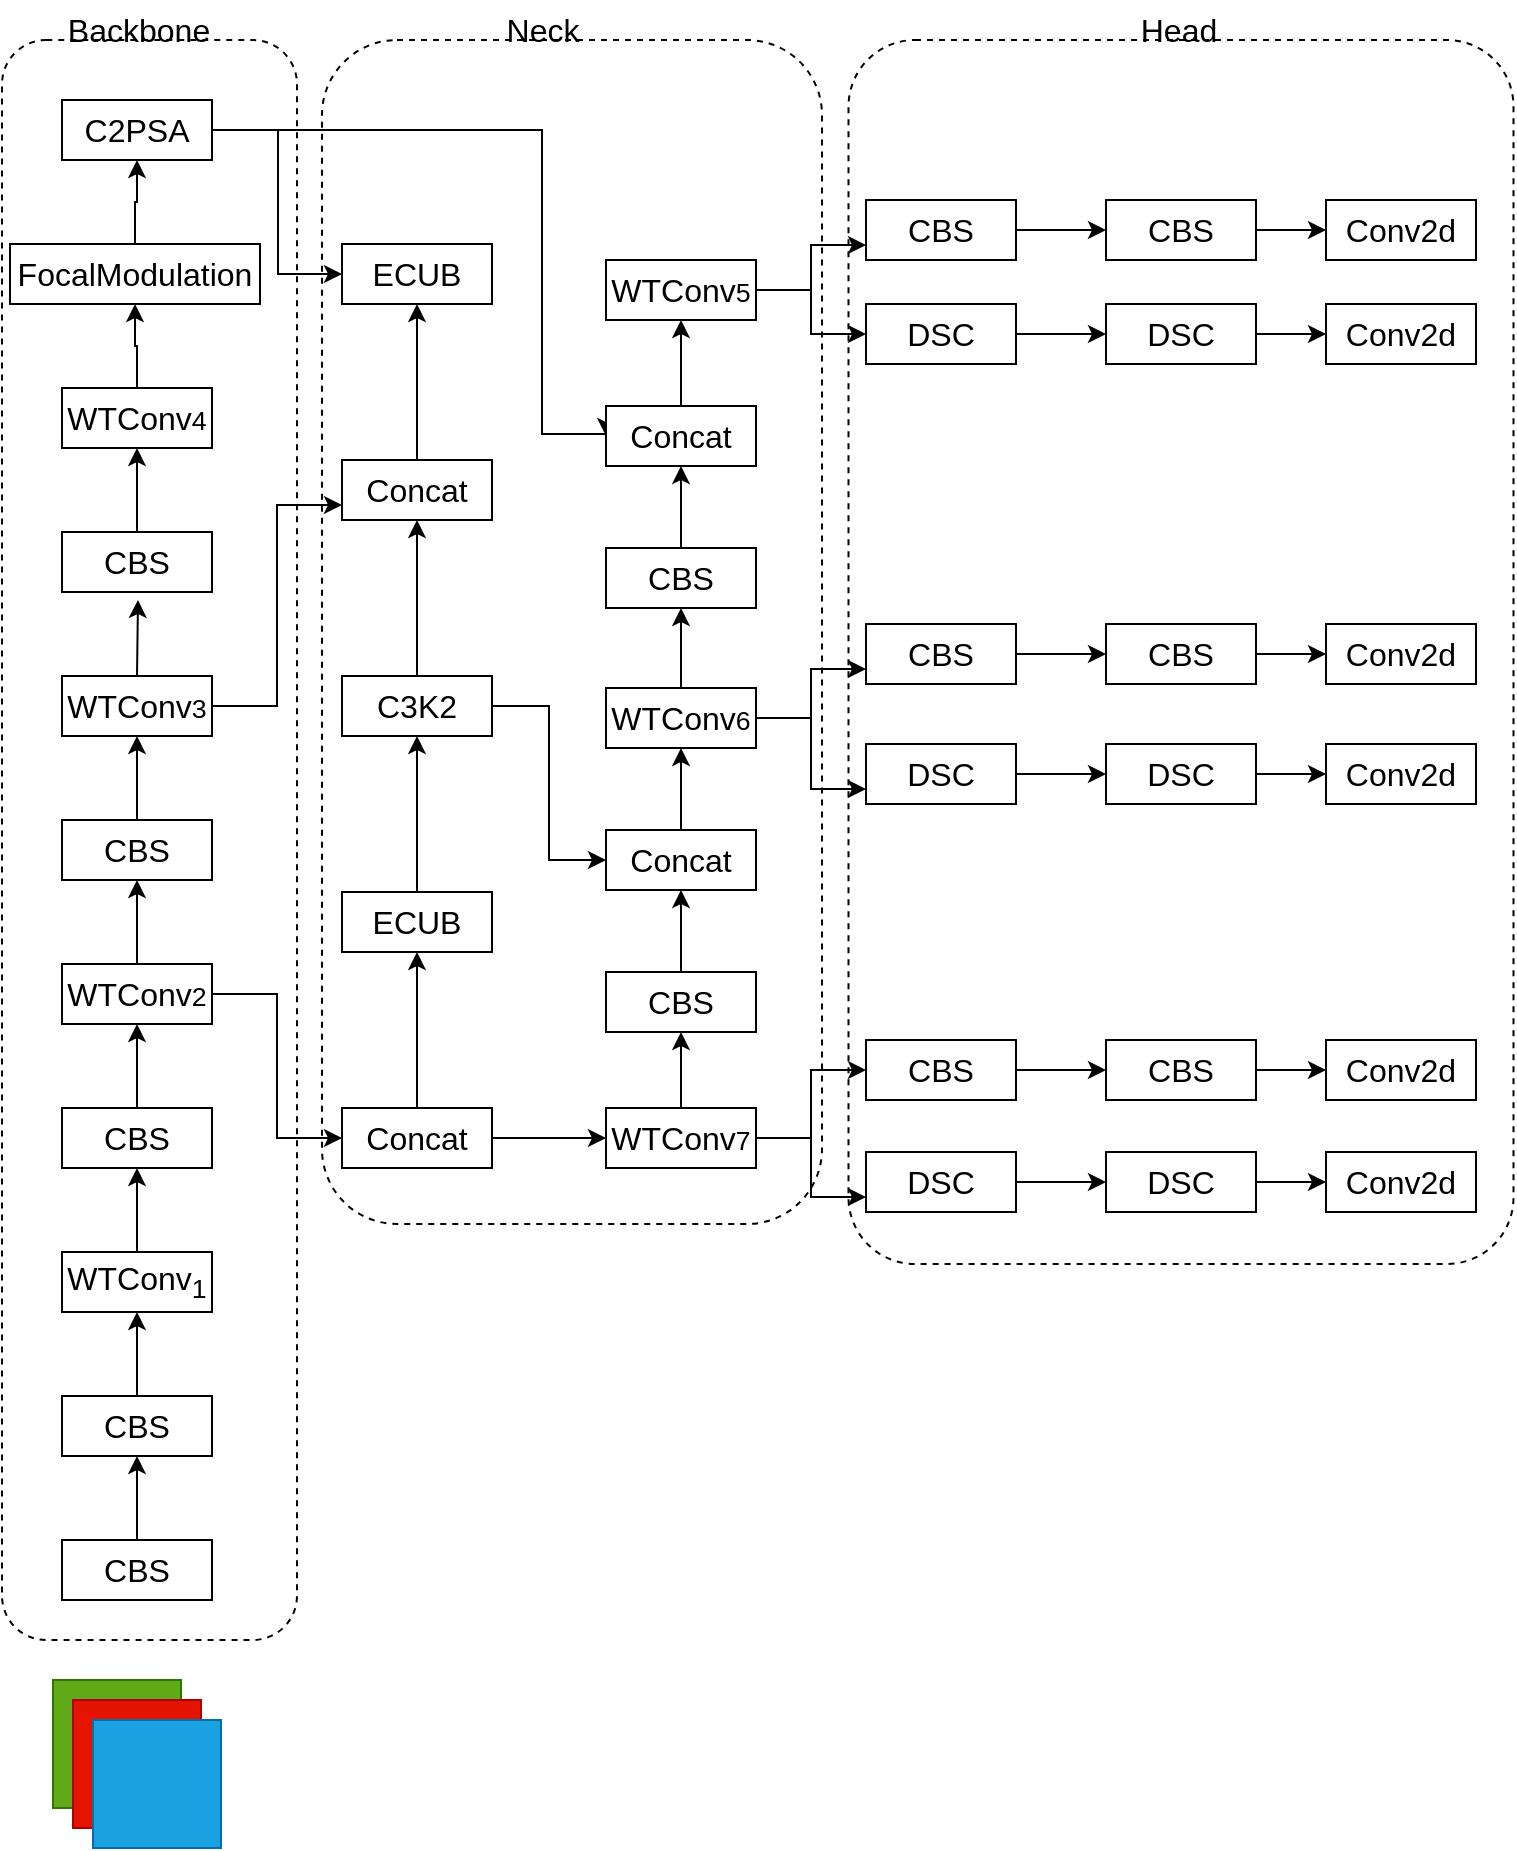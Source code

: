 <mxfile version="26.0.16">
  <diagram name="第 1 页" id="ourI1YcCHOoMs6YP5m4L">
    <mxGraphModel dx="2389" dy="1253" grid="1" gridSize="10" guides="1" tooltips="1" connect="1" arrows="1" fold="1" page="1" pageScale="1" pageWidth="827" pageHeight="1169" math="0" shadow="0">
      <root>
        <mxCell id="0" />
        <mxCell id="1" parent="0" />
        <mxCell id="wW0475eGNuNr2B9IRAAF-134" value="" style="rounded=1;whiteSpace=wrap;html=1;fillColor=none;dashed=1;arcSize=10;" vertex="1" parent="1">
          <mxGeometry x="462.25" y="148" width="332.5" height="612" as="geometry" />
        </mxCell>
        <mxCell id="wW0475eGNuNr2B9IRAAF-133" value="" style="rounded=1;whiteSpace=wrap;html=1;fillColor=none;dashed=1;" vertex="1" parent="1">
          <mxGeometry x="199" y="148" width="250" height="592" as="geometry" />
        </mxCell>
        <mxCell id="wW0475eGNuNr2B9IRAAF-23" value="" style="rounded=1;whiteSpace=wrap;html=1;fillColor=none;dashed=1;" vertex="1" parent="1">
          <mxGeometry x="39" y="148" width="147.5" height="800" as="geometry" />
        </mxCell>
        <mxCell id="wW0475eGNuNr2B9IRAAF-55" style="edgeStyle=orthogonalEdgeStyle;rounded=0;orthogonalLoop=1;jettySize=auto;html=1;entryX=0;entryY=0.5;entryDx=0;entryDy=0;" edge="1" parent="1" source="wW0475eGNuNr2B9IRAAF-1" target="wW0475eGNuNr2B9IRAAF-24">
          <mxGeometry relative="1" as="geometry">
            <Array as="points">
              <mxPoint x="177" y="193" />
              <mxPoint x="177" y="265" />
            </Array>
          </mxGeometry>
        </mxCell>
        <mxCell id="wW0475eGNuNr2B9IRAAF-56" style="edgeStyle=orthogonalEdgeStyle;rounded=0;orthogonalLoop=1;jettySize=auto;html=1;entryX=0;entryY=0.5;entryDx=0;entryDy=0;" edge="1" parent="1" source="wW0475eGNuNr2B9IRAAF-1" target="wW0475eGNuNr2B9IRAAF-47">
          <mxGeometry relative="1" as="geometry">
            <Array as="points">
              <mxPoint x="309" y="193" />
              <mxPoint x="309" y="345" />
            </Array>
          </mxGeometry>
        </mxCell>
        <mxCell id="wW0475eGNuNr2B9IRAAF-1" value="C2PSA" style="rounded=0;whiteSpace=wrap;html=1;fontSize=16;" vertex="1" parent="1">
          <mxGeometry x="69" y="178" width="75" height="30" as="geometry" />
        </mxCell>
        <mxCell id="wW0475eGNuNr2B9IRAAF-21" value="" style="edgeStyle=orthogonalEdgeStyle;rounded=0;orthogonalLoop=1;jettySize=auto;html=1;" edge="1" parent="1" source="wW0475eGNuNr2B9IRAAF-2" target="wW0475eGNuNr2B9IRAAF-1">
          <mxGeometry relative="1" as="geometry" />
        </mxCell>
        <mxCell id="wW0475eGNuNr2B9IRAAF-2" value="FocalModulation" style="rounded=0;whiteSpace=wrap;html=1;fontSize=16;" vertex="1" parent="1">
          <mxGeometry x="43" y="250" width="125" height="30" as="geometry" />
        </mxCell>
        <mxCell id="wW0475eGNuNr2B9IRAAF-20" value="" style="edgeStyle=orthogonalEdgeStyle;rounded=0;orthogonalLoop=1;jettySize=auto;html=1;" edge="1" parent="1" source="wW0475eGNuNr2B9IRAAF-3" target="wW0475eGNuNr2B9IRAAF-2">
          <mxGeometry relative="1" as="geometry" />
        </mxCell>
        <mxCell id="wW0475eGNuNr2B9IRAAF-3" value="WTConv&lt;span style=&quot;font-size: 13.333px;&quot;&gt;4&lt;/span&gt;" style="rounded=0;whiteSpace=wrap;html=1;fontSize=16;" vertex="1" parent="1">
          <mxGeometry x="69" y="322" width="75" height="30" as="geometry" />
        </mxCell>
        <mxCell id="wW0475eGNuNr2B9IRAAF-19" value="" style="edgeStyle=orthogonalEdgeStyle;rounded=0;orthogonalLoop=1;jettySize=auto;html=1;" edge="1" parent="1" source="wW0475eGNuNr2B9IRAAF-4" target="wW0475eGNuNr2B9IRAAF-3">
          <mxGeometry relative="1" as="geometry" />
        </mxCell>
        <mxCell id="wW0475eGNuNr2B9IRAAF-4" value="CBS" style="rounded=0;whiteSpace=wrap;html=1;fontSize=16;" vertex="1" parent="1">
          <mxGeometry x="69" y="394" width="75" height="30" as="geometry" />
        </mxCell>
        <mxCell id="wW0475eGNuNr2B9IRAAF-18" style="edgeStyle=orthogonalEdgeStyle;rounded=0;orthogonalLoop=1;jettySize=auto;html=1;exitX=0.5;exitY=0;exitDx=0;exitDy=0;" edge="1" parent="1" source="wW0475eGNuNr2B9IRAAF-5">
          <mxGeometry relative="1" as="geometry">
            <mxPoint x="107" y="428" as="targetPoint" />
          </mxGeometry>
        </mxCell>
        <mxCell id="wW0475eGNuNr2B9IRAAF-54" style="edgeStyle=orthogonalEdgeStyle;rounded=0;orthogonalLoop=1;jettySize=auto;html=1;entryX=0;entryY=0.75;entryDx=0;entryDy=0;" edge="1" parent="1" source="wW0475eGNuNr2B9IRAAF-5" target="wW0475eGNuNr2B9IRAAF-26">
          <mxGeometry relative="1" as="geometry" />
        </mxCell>
        <mxCell id="wW0475eGNuNr2B9IRAAF-5" value="WTConv&lt;span style=&quot;font-size: 13.333px;&quot;&gt;3&lt;/span&gt;" style="rounded=0;whiteSpace=wrap;html=1;fontSize=16;" vertex="1" parent="1">
          <mxGeometry x="69" y="466" width="75" height="30" as="geometry" />
        </mxCell>
        <mxCell id="wW0475eGNuNr2B9IRAAF-17" style="edgeStyle=orthogonalEdgeStyle;rounded=0;orthogonalLoop=1;jettySize=auto;html=1;exitX=0.5;exitY=0;exitDx=0;exitDy=0;" edge="1" parent="1" source="wW0475eGNuNr2B9IRAAF-6" target="wW0475eGNuNr2B9IRAAF-5">
          <mxGeometry relative="1" as="geometry" />
        </mxCell>
        <mxCell id="wW0475eGNuNr2B9IRAAF-6" value="CBS" style="rounded=0;whiteSpace=wrap;html=1;fontSize=16;" vertex="1" parent="1">
          <mxGeometry x="69" y="538" width="75" height="30" as="geometry" />
        </mxCell>
        <mxCell id="wW0475eGNuNr2B9IRAAF-16" style="edgeStyle=orthogonalEdgeStyle;rounded=0;orthogonalLoop=1;jettySize=auto;html=1;exitX=0.5;exitY=0;exitDx=0;exitDy=0;entryX=0.5;entryY=1;entryDx=0;entryDy=0;" edge="1" parent="1" source="wW0475eGNuNr2B9IRAAF-7" target="wW0475eGNuNr2B9IRAAF-6">
          <mxGeometry relative="1" as="geometry" />
        </mxCell>
        <mxCell id="wW0475eGNuNr2B9IRAAF-53" style="edgeStyle=orthogonalEdgeStyle;rounded=0;orthogonalLoop=1;jettySize=auto;html=1;exitX=1;exitY=0.5;exitDx=0;exitDy=0;entryX=0;entryY=0.5;entryDx=0;entryDy=0;" edge="1" parent="1" source="wW0475eGNuNr2B9IRAAF-7" target="wW0475eGNuNr2B9IRAAF-36">
          <mxGeometry relative="1" as="geometry" />
        </mxCell>
        <mxCell id="wW0475eGNuNr2B9IRAAF-7" value="WTConv&lt;span style=&quot;font-size: 13.333px;&quot;&gt;2&lt;/span&gt;" style="rounded=0;whiteSpace=wrap;html=1;fontSize=16;" vertex="1" parent="1">
          <mxGeometry x="69" y="610" width="75" height="30" as="geometry" />
        </mxCell>
        <mxCell id="wW0475eGNuNr2B9IRAAF-15" style="edgeStyle=orthogonalEdgeStyle;rounded=0;orthogonalLoop=1;jettySize=auto;html=1;exitX=0.5;exitY=0;exitDx=0;exitDy=0;entryX=0.5;entryY=1;entryDx=0;entryDy=0;" edge="1" parent="1" source="wW0475eGNuNr2B9IRAAF-8" target="wW0475eGNuNr2B9IRAAF-7">
          <mxGeometry relative="1" as="geometry" />
        </mxCell>
        <mxCell id="wW0475eGNuNr2B9IRAAF-8" value="CBS" style="rounded=0;whiteSpace=wrap;html=1;fontSize=16;" vertex="1" parent="1">
          <mxGeometry x="69" y="682" width="75" height="30" as="geometry" />
        </mxCell>
        <mxCell id="wW0475eGNuNr2B9IRAAF-14" style="edgeStyle=orthogonalEdgeStyle;rounded=0;orthogonalLoop=1;jettySize=auto;html=1;exitX=0.5;exitY=0;exitDx=0;exitDy=0;entryX=0.5;entryY=1;entryDx=0;entryDy=0;" edge="1" parent="1" source="wW0475eGNuNr2B9IRAAF-9" target="wW0475eGNuNr2B9IRAAF-8">
          <mxGeometry relative="1" as="geometry" />
        </mxCell>
        <mxCell id="wW0475eGNuNr2B9IRAAF-9" value="WTConv&lt;sub&gt;1&lt;/sub&gt;" style="rounded=0;whiteSpace=wrap;html=1;fontSize=16;" vertex="1" parent="1">
          <mxGeometry x="69" y="754" width="75" height="30" as="geometry" />
        </mxCell>
        <mxCell id="wW0475eGNuNr2B9IRAAF-13" style="edgeStyle=orthogonalEdgeStyle;rounded=0;orthogonalLoop=1;jettySize=auto;html=1;exitX=0.5;exitY=0;exitDx=0;exitDy=0;entryX=0.5;entryY=1;entryDx=0;entryDy=0;" edge="1" parent="1" source="wW0475eGNuNr2B9IRAAF-10" target="wW0475eGNuNr2B9IRAAF-9">
          <mxGeometry relative="1" as="geometry" />
        </mxCell>
        <mxCell id="wW0475eGNuNr2B9IRAAF-10" value="CBS" style="rounded=0;whiteSpace=wrap;html=1;fontSize=16;" vertex="1" parent="1">
          <mxGeometry x="69" y="826" width="75" height="30" as="geometry" />
        </mxCell>
        <mxCell id="wW0475eGNuNr2B9IRAAF-12" style="edgeStyle=orthogonalEdgeStyle;rounded=0;orthogonalLoop=1;jettySize=auto;html=1;exitX=0.5;exitY=0;exitDx=0;exitDy=0;entryX=0.5;entryY=1;entryDx=0;entryDy=0;" edge="1" parent="1" source="wW0475eGNuNr2B9IRAAF-11" target="wW0475eGNuNr2B9IRAAF-10">
          <mxGeometry relative="1" as="geometry" />
        </mxCell>
        <mxCell id="wW0475eGNuNr2B9IRAAF-11" value="CBS" style="rounded=0;whiteSpace=wrap;html=1;fontSize=16;" vertex="1" parent="1">
          <mxGeometry x="69" y="898" width="75" height="30" as="geometry" />
        </mxCell>
        <mxCell id="wW0475eGNuNr2B9IRAAF-24" value="ECUB" style="rounded=0;whiteSpace=wrap;html=1;fontSize=16;" vertex="1" parent="1">
          <mxGeometry x="209" y="250" width="75" height="30" as="geometry" />
        </mxCell>
        <mxCell id="wW0475eGNuNr2B9IRAAF-25" value="" style="edgeStyle=orthogonalEdgeStyle;rounded=0;orthogonalLoop=1;jettySize=auto;html=1;" edge="1" parent="1" source="wW0475eGNuNr2B9IRAAF-26" target="wW0475eGNuNr2B9IRAAF-24">
          <mxGeometry relative="1" as="geometry" />
        </mxCell>
        <mxCell id="wW0475eGNuNr2B9IRAAF-26" value="Concat" style="rounded=0;whiteSpace=wrap;html=1;fontSize=16;" vertex="1" parent="1">
          <mxGeometry x="209" y="358" width="75" height="30" as="geometry" />
        </mxCell>
        <mxCell id="wW0475eGNuNr2B9IRAAF-125" style="edgeStyle=orthogonalEdgeStyle;rounded=0;orthogonalLoop=1;jettySize=auto;html=1;entryX=0.5;entryY=1;entryDx=0;entryDy=0;" edge="1" parent="1" source="wW0475eGNuNr2B9IRAAF-28" target="wW0475eGNuNr2B9IRAAF-30">
          <mxGeometry relative="1" as="geometry" />
        </mxCell>
        <mxCell id="wW0475eGNuNr2B9IRAAF-28" value="CBS" style="rounded=0;whiteSpace=wrap;html=1;fontSize=16;" vertex="1" parent="1">
          <mxGeometry x="341" y="614" width="75" height="30" as="geometry" />
        </mxCell>
        <mxCell id="wW0475eGNuNr2B9IRAAF-120" value="" style="edgeStyle=orthogonalEdgeStyle;rounded=0;orthogonalLoop=1;jettySize=auto;html=1;" edge="1" parent="1" source="wW0475eGNuNr2B9IRAAF-30" target="wW0475eGNuNr2B9IRAAF-51">
          <mxGeometry relative="1" as="geometry" />
        </mxCell>
        <mxCell id="wW0475eGNuNr2B9IRAAF-30" value="Concat" style="rounded=0;whiteSpace=wrap;html=1;fontSize=16;" vertex="1" parent="1">
          <mxGeometry x="341" y="543" width="75" height="30" as="geometry" />
        </mxCell>
        <mxCell id="wW0475eGNuNr2B9IRAAF-31" style="edgeStyle=orthogonalEdgeStyle;rounded=0;orthogonalLoop=1;jettySize=auto;html=1;exitX=0.5;exitY=0;exitDx=0;exitDy=0;entryX=0.5;entryY=1;entryDx=0;entryDy=0;" edge="1" parent="1" source="wW0475eGNuNr2B9IRAAF-32" target="wW0475eGNuNr2B9IRAAF-26">
          <mxGeometry relative="1" as="geometry">
            <mxPoint x="247" y="500" as="targetPoint" />
          </mxGeometry>
        </mxCell>
        <mxCell id="wW0475eGNuNr2B9IRAAF-57" style="edgeStyle=orthogonalEdgeStyle;rounded=0;orthogonalLoop=1;jettySize=auto;html=1;entryX=0;entryY=0.5;entryDx=0;entryDy=0;" edge="1" parent="1" source="wW0475eGNuNr2B9IRAAF-32" target="wW0475eGNuNr2B9IRAAF-30">
          <mxGeometry relative="1" as="geometry" />
        </mxCell>
        <mxCell id="wW0475eGNuNr2B9IRAAF-32" value="C3K2" style="rounded=0;whiteSpace=wrap;html=1;fontSize=16;" vertex="1" parent="1">
          <mxGeometry x="209" y="466" width="75" height="30" as="geometry" />
        </mxCell>
        <mxCell id="wW0475eGNuNr2B9IRAAF-33" style="edgeStyle=orthogonalEdgeStyle;rounded=0;orthogonalLoop=1;jettySize=auto;html=1;exitX=0.5;exitY=0;exitDx=0;exitDy=0;" edge="1" parent="1" source="wW0475eGNuNr2B9IRAAF-34" target="wW0475eGNuNr2B9IRAAF-32">
          <mxGeometry relative="1" as="geometry" />
        </mxCell>
        <mxCell id="wW0475eGNuNr2B9IRAAF-34" value="ECUB" style="rounded=0;whiteSpace=wrap;html=1;fontSize=16;" vertex="1" parent="1">
          <mxGeometry x="209" y="574" width="75" height="30" as="geometry" />
        </mxCell>
        <mxCell id="wW0475eGNuNr2B9IRAAF-35" style="edgeStyle=orthogonalEdgeStyle;rounded=0;orthogonalLoop=1;jettySize=auto;html=1;exitX=0.5;exitY=0;exitDx=0;exitDy=0;entryX=0.5;entryY=1;entryDx=0;entryDy=0;" edge="1" parent="1" source="wW0475eGNuNr2B9IRAAF-36" target="wW0475eGNuNr2B9IRAAF-34">
          <mxGeometry relative="1" as="geometry" />
        </mxCell>
        <mxCell id="wW0475eGNuNr2B9IRAAF-60" style="edgeStyle=orthogonalEdgeStyle;rounded=0;orthogonalLoop=1;jettySize=auto;html=1;entryX=0;entryY=0.5;entryDx=0;entryDy=0;" edge="1" parent="1" source="wW0475eGNuNr2B9IRAAF-36" target="wW0475eGNuNr2B9IRAAF-52">
          <mxGeometry relative="1" as="geometry" />
        </mxCell>
        <mxCell id="wW0475eGNuNr2B9IRAAF-36" value="Concat" style="rounded=0;whiteSpace=wrap;html=1;fontSize=16;" vertex="1" parent="1">
          <mxGeometry x="209" y="682" width="75" height="30" as="geometry" />
        </mxCell>
        <mxCell id="wW0475eGNuNr2B9IRAAF-116" style="edgeStyle=orthogonalEdgeStyle;rounded=0;orthogonalLoop=1;jettySize=auto;html=1;entryX=0;entryY=0.75;entryDx=0;entryDy=0;" edge="1" parent="1" source="wW0475eGNuNr2B9IRAAF-45" target="wW0475eGNuNr2B9IRAAF-61">
          <mxGeometry relative="1" as="geometry" />
        </mxCell>
        <mxCell id="wW0475eGNuNr2B9IRAAF-117" style="edgeStyle=orthogonalEdgeStyle;rounded=0;orthogonalLoop=1;jettySize=auto;html=1;" edge="1" parent="1" source="wW0475eGNuNr2B9IRAAF-45" target="wW0475eGNuNr2B9IRAAF-92">
          <mxGeometry relative="1" as="geometry" />
        </mxCell>
        <mxCell id="wW0475eGNuNr2B9IRAAF-45" value="WTConv&lt;span style=&quot;font-size: 13.333px;&quot;&gt;5&lt;/span&gt;" style="rounded=0;whiteSpace=wrap;html=1;fontSize=16;" vertex="1" parent="1">
          <mxGeometry x="341" y="258" width="75" height="30" as="geometry" />
        </mxCell>
        <mxCell id="wW0475eGNuNr2B9IRAAF-46" style="edgeStyle=orthogonalEdgeStyle;rounded=0;orthogonalLoop=1;jettySize=auto;html=1;exitX=0.5;exitY=0;exitDx=0;exitDy=0;entryX=0.5;entryY=1;entryDx=0;entryDy=0;" edge="1" parent="1" source="wW0475eGNuNr2B9IRAAF-47" target="wW0475eGNuNr2B9IRAAF-45">
          <mxGeometry relative="1" as="geometry" />
        </mxCell>
        <mxCell id="wW0475eGNuNr2B9IRAAF-47" value="Concat" style="rounded=0;whiteSpace=wrap;html=1;fontSize=16;" vertex="1" parent="1">
          <mxGeometry x="341" y="331" width="75" height="30" as="geometry" />
        </mxCell>
        <mxCell id="wW0475eGNuNr2B9IRAAF-48" style="edgeStyle=orthogonalEdgeStyle;rounded=0;orthogonalLoop=1;jettySize=auto;html=1;exitX=0.5;exitY=0;exitDx=0;exitDy=0;entryX=0.5;entryY=1;entryDx=0;entryDy=0;" edge="1" parent="1" source="wW0475eGNuNr2B9IRAAF-49" target="wW0475eGNuNr2B9IRAAF-47">
          <mxGeometry relative="1" as="geometry" />
        </mxCell>
        <mxCell id="wW0475eGNuNr2B9IRAAF-49" value="CBS" style="rounded=0;whiteSpace=wrap;html=1;fontSize=16;" vertex="1" parent="1">
          <mxGeometry x="341" y="402" width="75" height="30" as="geometry" />
        </mxCell>
        <mxCell id="wW0475eGNuNr2B9IRAAF-50" style="edgeStyle=orthogonalEdgeStyle;rounded=0;orthogonalLoop=1;jettySize=auto;html=1;exitX=0.5;exitY=0;exitDx=0;exitDy=0;entryX=0.5;entryY=1;entryDx=0;entryDy=0;" edge="1" parent="1" source="wW0475eGNuNr2B9IRAAF-51" target="wW0475eGNuNr2B9IRAAF-49">
          <mxGeometry relative="1" as="geometry" />
        </mxCell>
        <mxCell id="wW0475eGNuNr2B9IRAAF-126" style="edgeStyle=orthogonalEdgeStyle;rounded=0;orthogonalLoop=1;jettySize=auto;html=1;entryX=0;entryY=0.75;entryDx=0;entryDy=0;" edge="1" parent="1" source="wW0475eGNuNr2B9IRAAF-51" target="wW0475eGNuNr2B9IRAAF-97">
          <mxGeometry relative="1" as="geometry" />
        </mxCell>
        <mxCell id="wW0475eGNuNr2B9IRAAF-127" style="edgeStyle=orthogonalEdgeStyle;rounded=0;orthogonalLoop=1;jettySize=auto;html=1;entryX=0;entryY=0.75;entryDx=0;entryDy=0;" edge="1" parent="1" source="wW0475eGNuNr2B9IRAAF-51" target="wW0475eGNuNr2B9IRAAF-102">
          <mxGeometry relative="1" as="geometry" />
        </mxCell>
        <mxCell id="wW0475eGNuNr2B9IRAAF-51" value="WTConv&lt;span style=&quot;font-size: 13.333px;&quot;&gt;6&lt;/span&gt;" style="rounded=0;whiteSpace=wrap;html=1;fontSize=16;" vertex="1" parent="1">
          <mxGeometry x="341" y="472" width="75" height="30" as="geometry" />
        </mxCell>
        <mxCell id="wW0475eGNuNr2B9IRAAF-124" style="edgeStyle=orthogonalEdgeStyle;rounded=0;orthogonalLoop=1;jettySize=auto;html=1;entryX=0.5;entryY=1;entryDx=0;entryDy=0;" edge="1" parent="1" source="wW0475eGNuNr2B9IRAAF-52" target="wW0475eGNuNr2B9IRAAF-28">
          <mxGeometry relative="1" as="geometry" />
        </mxCell>
        <mxCell id="wW0475eGNuNr2B9IRAAF-128" style="edgeStyle=orthogonalEdgeStyle;rounded=0;orthogonalLoop=1;jettySize=auto;html=1;entryX=0;entryY=0.5;entryDx=0;entryDy=0;" edge="1" parent="1" source="wW0475eGNuNr2B9IRAAF-52" target="wW0475eGNuNr2B9IRAAF-107">
          <mxGeometry relative="1" as="geometry" />
        </mxCell>
        <mxCell id="wW0475eGNuNr2B9IRAAF-129" style="edgeStyle=orthogonalEdgeStyle;rounded=0;orthogonalLoop=1;jettySize=auto;html=1;entryX=0;entryY=0.75;entryDx=0;entryDy=0;" edge="1" parent="1" source="wW0475eGNuNr2B9IRAAF-52" target="wW0475eGNuNr2B9IRAAF-112">
          <mxGeometry relative="1" as="geometry" />
        </mxCell>
        <mxCell id="wW0475eGNuNr2B9IRAAF-52" value="WTConv&lt;span style=&quot;font-size: 13.333px;&quot;&gt;7&lt;/span&gt;" style="rounded=0;whiteSpace=wrap;html=1;fontSize=16;" vertex="1" parent="1">
          <mxGeometry x="341" y="682" width="75" height="30" as="geometry" />
        </mxCell>
        <mxCell id="wW0475eGNuNr2B9IRAAF-64" value="" style="edgeStyle=orthogonalEdgeStyle;rounded=0;orthogonalLoop=1;jettySize=auto;html=1;" edge="1" parent="1" source="wW0475eGNuNr2B9IRAAF-61" target="wW0475eGNuNr2B9IRAAF-63">
          <mxGeometry relative="1" as="geometry" />
        </mxCell>
        <mxCell id="wW0475eGNuNr2B9IRAAF-61" value="CBS" style="rounded=0;whiteSpace=wrap;html=1;fontSize=16;" vertex="1" parent="1">
          <mxGeometry x="471" y="228" width="75" height="30" as="geometry" />
        </mxCell>
        <mxCell id="wW0475eGNuNr2B9IRAAF-62" value="Conv2d" style="rounded=0;whiteSpace=wrap;html=1;fontSize=16;" vertex="1" parent="1">
          <mxGeometry x="701" y="228" width="75" height="30" as="geometry" />
        </mxCell>
        <mxCell id="wW0475eGNuNr2B9IRAAF-65" value="" style="edgeStyle=orthogonalEdgeStyle;rounded=0;orthogonalLoop=1;jettySize=auto;html=1;" edge="1" parent="1" source="wW0475eGNuNr2B9IRAAF-63" target="wW0475eGNuNr2B9IRAAF-62">
          <mxGeometry relative="1" as="geometry" />
        </mxCell>
        <mxCell id="wW0475eGNuNr2B9IRAAF-63" value="CBS" style="rounded=0;whiteSpace=wrap;html=1;fontSize=16;" vertex="1" parent="1">
          <mxGeometry x="591" y="228" width="75" height="30" as="geometry" />
        </mxCell>
        <mxCell id="wW0475eGNuNr2B9IRAAF-91" value="" style="edgeStyle=orthogonalEdgeStyle;rounded=0;orthogonalLoop=1;jettySize=auto;html=1;" edge="1" parent="1" source="wW0475eGNuNr2B9IRAAF-92" target="wW0475eGNuNr2B9IRAAF-95">
          <mxGeometry relative="1" as="geometry" />
        </mxCell>
        <mxCell id="wW0475eGNuNr2B9IRAAF-92" value="DSC" style="rounded=0;whiteSpace=wrap;html=1;fontSize=16;" vertex="1" parent="1">
          <mxGeometry x="471" y="280" width="75" height="30" as="geometry" />
        </mxCell>
        <mxCell id="wW0475eGNuNr2B9IRAAF-93" value="Conv2d" style="rounded=0;whiteSpace=wrap;html=1;fontSize=16;" vertex="1" parent="1">
          <mxGeometry x="701" y="280" width="75" height="30" as="geometry" />
        </mxCell>
        <mxCell id="wW0475eGNuNr2B9IRAAF-94" value="" style="edgeStyle=orthogonalEdgeStyle;rounded=0;orthogonalLoop=1;jettySize=auto;html=1;" edge="1" parent="1" source="wW0475eGNuNr2B9IRAAF-95" target="wW0475eGNuNr2B9IRAAF-93">
          <mxGeometry relative="1" as="geometry" />
        </mxCell>
        <mxCell id="wW0475eGNuNr2B9IRAAF-95" value="DSC" style="rounded=0;whiteSpace=wrap;html=1;fontSize=16;" vertex="1" parent="1">
          <mxGeometry x="591" y="280" width="75" height="30" as="geometry" />
        </mxCell>
        <mxCell id="wW0475eGNuNr2B9IRAAF-96" value="" style="edgeStyle=orthogonalEdgeStyle;rounded=0;orthogonalLoop=1;jettySize=auto;html=1;" edge="1" parent="1" source="wW0475eGNuNr2B9IRAAF-97" target="wW0475eGNuNr2B9IRAAF-100">
          <mxGeometry relative="1" as="geometry" />
        </mxCell>
        <mxCell id="wW0475eGNuNr2B9IRAAF-97" value="CBS" style="rounded=0;whiteSpace=wrap;html=1;fontSize=16;" vertex="1" parent="1">
          <mxGeometry x="471" y="440" width="75" height="30" as="geometry" />
        </mxCell>
        <mxCell id="wW0475eGNuNr2B9IRAAF-98" value="Conv2d" style="rounded=0;whiteSpace=wrap;html=1;fontSize=16;" vertex="1" parent="1">
          <mxGeometry x="701" y="440" width="75" height="30" as="geometry" />
        </mxCell>
        <mxCell id="wW0475eGNuNr2B9IRAAF-99" value="" style="edgeStyle=orthogonalEdgeStyle;rounded=0;orthogonalLoop=1;jettySize=auto;html=1;" edge="1" parent="1" source="wW0475eGNuNr2B9IRAAF-100" target="wW0475eGNuNr2B9IRAAF-98">
          <mxGeometry relative="1" as="geometry" />
        </mxCell>
        <mxCell id="wW0475eGNuNr2B9IRAAF-100" value="CBS" style="rounded=0;whiteSpace=wrap;html=1;fontSize=16;" vertex="1" parent="1">
          <mxGeometry x="591" y="440" width="75" height="30" as="geometry" />
        </mxCell>
        <mxCell id="wW0475eGNuNr2B9IRAAF-101" value="" style="edgeStyle=orthogonalEdgeStyle;rounded=0;orthogonalLoop=1;jettySize=auto;html=1;" edge="1" parent="1" source="wW0475eGNuNr2B9IRAAF-102" target="wW0475eGNuNr2B9IRAAF-105">
          <mxGeometry relative="1" as="geometry" />
        </mxCell>
        <mxCell id="wW0475eGNuNr2B9IRAAF-102" value="DSC" style="rounded=0;whiteSpace=wrap;html=1;fontSize=16;" vertex="1" parent="1">
          <mxGeometry x="471" y="500" width="75" height="30" as="geometry" />
        </mxCell>
        <mxCell id="wW0475eGNuNr2B9IRAAF-103" value="Conv2d" style="rounded=0;whiteSpace=wrap;html=1;fontSize=16;" vertex="1" parent="1">
          <mxGeometry x="701" y="500" width="75" height="30" as="geometry" />
        </mxCell>
        <mxCell id="wW0475eGNuNr2B9IRAAF-104" value="" style="edgeStyle=orthogonalEdgeStyle;rounded=0;orthogonalLoop=1;jettySize=auto;html=1;" edge="1" parent="1" source="wW0475eGNuNr2B9IRAAF-105" target="wW0475eGNuNr2B9IRAAF-103">
          <mxGeometry relative="1" as="geometry" />
        </mxCell>
        <mxCell id="wW0475eGNuNr2B9IRAAF-105" value="DSC" style="rounded=0;whiteSpace=wrap;html=1;fontSize=16;" vertex="1" parent="1">
          <mxGeometry x="591" y="500" width="75" height="30" as="geometry" />
        </mxCell>
        <mxCell id="wW0475eGNuNr2B9IRAAF-106" value="" style="edgeStyle=orthogonalEdgeStyle;rounded=0;orthogonalLoop=1;jettySize=auto;html=1;" edge="1" parent="1" source="wW0475eGNuNr2B9IRAAF-107" target="wW0475eGNuNr2B9IRAAF-110">
          <mxGeometry relative="1" as="geometry" />
        </mxCell>
        <mxCell id="wW0475eGNuNr2B9IRAAF-107" value="CBS" style="rounded=0;whiteSpace=wrap;html=1;fontSize=16;" vertex="1" parent="1">
          <mxGeometry x="471" y="648" width="75" height="30" as="geometry" />
        </mxCell>
        <mxCell id="wW0475eGNuNr2B9IRAAF-108" value="Conv2d" style="rounded=0;whiteSpace=wrap;html=1;fontSize=16;" vertex="1" parent="1">
          <mxGeometry x="701" y="648" width="75" height="30" as="geometry" />
        </mxCell>
        <mxCell id="wW0475eGNuNr2B9IRAAF-109" value="" style="edgeStyle=orthogonalEdgeStyle;rounded=0;orthogonalLoop=1;jettySize=auto;html=1;" edge="1" parent="1" source="wW0475eGNuNr2B9IRAAF-110" target="wW0475eGNuNr2B9IRAAF-108">
          <mxGeometry relative="1" as="geometry" />
        </mxCell>
        <mxCell id="wW0475eGNuNr2B9IRAAF-110" value="CBS" style="rounded=0;whiteSpace=wrap;html=1;fontSize=16;" vertex="1" parent="1">
          <mxGeometry x="591" y="648" width="75" height="30" as="geometry" />
        </mxCell>
        <mxCell id="wW0475eGNuNr2B9IRAAF-111" value="" style="edgeStyle=orthogonalEdgeStyle;rounded=0;orthogonalLoop=1;jettySize=auto;html=1;" edge="1" parent="1" source="wW0475eGNuNr2B9IRAAF-112" target="wW0475eGNuNr2B9IRAAF-115">
          <mxGeometry relative="1" as="geometry" />
        </mxCell>
        <mxCell id="wW0475eGNuNr2B9IRAAF-112" value="DSC" style="rounded=0;whiteSpace=wrap;html=1;fontSize=16;" vertex="1" parent="1">
          <mxGeometry x="471" y="704" width="75" height="30" as="geometry" />
        </mxCell>
        <mxCell id="wW0475eGNuNr2B9IRAAF-113" value="Conv2d" style="rounded=0;whiteSpace=wrap;html=1;fontSize=16;" vertex="1" parent="1">
          <mxGeometry x="701" y="704" width="75" height="30" as="geometry" />
        </mxCell>
        <mxCell id="wW0475eGNuNr2B9IRAAF-114" value="" style="edgeStyle=orthogonalEdgeStyle;rounded=0;orthogonalLoop=1;jettySize=auto;html=1;" edge="1" parent="1" source="wW0475eGNuNr2B9IRAAF-115" target="wW0475eGNuNr2B9IRAAF-113">
          <mxGeometry relative="1" as="geometry" />
        </mxCell>
        <mxCell id="wW0475eGNuNr2B9IRAAF-115" value="DSC" style="rounded=0;whiteSpace=wrap;html=1;fontSize=16;" vertex="1" parent="1">
          <mxGeometry x="591" y="704" width="75" height="30" as="geometry" />
        </mxCell>
        <mxCell id="wW0475eGNuNr2B9IRAAF-130" value="" style="rounded=0;whiteSpace=wrap;html=1;fillColor=#60a917;fontColor=#ffffff;strokeColor=#2D7600;" vertex="1" parent="1">
          <mxGeometry x="64.5" y="968" width="64" height="64" as="geometry" />
        </mxCell>
        <mxCell id="wW0475eGNuNr2B9IRAAF-131" value="" style="rounded=0;whiteSpace=wrap;html=1;fillColor=#e51400;fontColor=#ffffff;strokeColor=#B20000;" vertex="1" parent="1">
          <mxGeometry x="74.5" y="978" width="64" height="64" as="geometry" />
        </mxCell>
        <mxCell id="wW0475eGNuNr2B9IRAAF-132" value="" style="rounded=0;whiteSpace=wrap;html=1;fillColor=#1ba1e2;fontColor=#ffffff;strokeColor=#006EAF;" vertex="1" parent="1">
          <mxGeometry x="84.5" y="988" width="64" height="64" as="geometry" />
        </mxCell>
        <mxCell id="wW0475eGNuNr2B9IRAAF-135" value="Backbone" style="text;html=1;align=center;verticalAlign=middle;resizable=0;points=[];autosize=1;strokeColor=none;fillColor=none;fontSize=16;" vertex="1" parent="1">
          <mxGeometry x="61.5" y="128" width="90" height="30" as="geometry" />
        </mxCell>
        <mxCell id="wW0475eGNuNr2B9IRAAF-136" value="Neck" style="text;html=1;align=center;verticalAlign=middle;resizable=0;points=[];autosize=1;strokeColor=none;fillColor=none;fontSize=16;" vertex="1" parent="1">
          <mxGeometry x="279" y="128" width="60" height="30" as="geometry" />
        </mxCell>
        <mxCell id="wW0475eGNuNr2B9IRAAF-137" value="&lt;font style=&quot;font-size: 16px;&quot;&gt;Head&lt;/font&gt;" style="text;html=1;align=center;verticalAlign=middle;resizable=0;points=[];autosize=1;strokeColor=none;fillColor=none;" vertex="1" parent="1">
          <mxGeometry x="596.5" y="128" width="60" height="30" as="geometry" />
        </mxCell>
      </root>
    </mxGraphModel>
  </diagram>
</mxfile>
